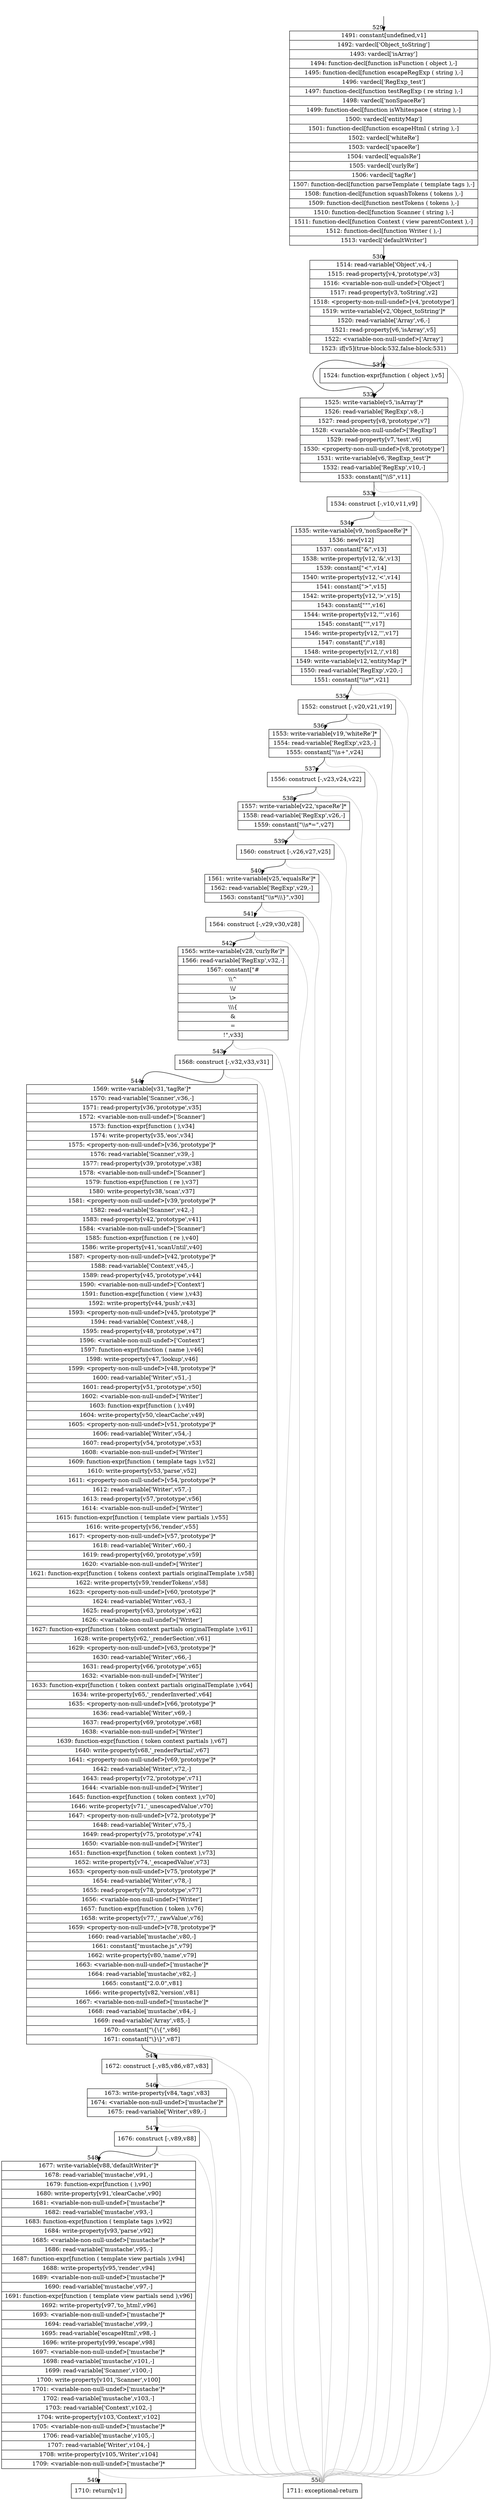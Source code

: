 digraph {
rankdir="TD"
BB_entry2[shape=none,label=""];
BB_entry2 -> BB529 [tailport=s, headport=n, headlabel="    529"]
BB529 [shape=record label="{1491: constant[undefined,v1]|1492: vardecl['Object_toString']|1493: vardecl['isArray']|1494: function-decl[function isFunction ( object ),-]|1495: function-decl[function escapeRegExp ( string ),-]|1496: vardecl['RegExp_test']|1497: function-decl[function testRegExp ( re string ),-]|1498: vardecl['nonSpaceRe']|1499: function-decl[function isWhitespace ( string ),-]|1500: vardecl['entityMap']|1501: function-decl[function escapeHtml ( string ),-]|1502: vardecl['whiteRe']|1503: vardecl['spaceRe']|1504: vardecl['equalsRe']|1505: vardecl['curlyRe']|1506: vardecl['tagRe']|1507: function-decl[function parseTemplate ( template tags ),-]|1508: function-decl[function squashTokens ( tokens ),-]|1509: function-decl[function nestTokens ( tokens ),-]|1510: function-decl[function Scanner ( string ),-]|1511: function-decl[function Context ( view parentContext ),-]|1512: function-decl[function Writer ( ),-]|1513: vardecl['defaultWriter']}" ] 
BB529 -> BB530 [tailport=s, headport=n, headlabel="      530"]
BB530 [shape=record label="{1514: read-variable['Object',v4,-]|1515: read-property[v4,'prototype',v3]|1516: \<variable-non-null-undef\>['Object']|1517: read-property[v3,'toString',v2]|1518: \<property-non-null-undef\>[v4,'prototype']|1519: write-variable[v2,'Object_toString']*|1520: read-variable['Array',v6,-]|1521: read-property[v6,'isArray',v5]|1522: \<variable-non-null-undef\>['Array']|1523: if[v5](true-block:532,false-block:531)}" ] 
BB530 -> BB532 [tailport=s, headport=n, headlabel="      532"]
BB530 -> BB531 [tailport=s, headport=n, headlabel="      531"]
BB530 -> BB550 [tailport=s, headport=n, color=gray, headlabel="      550"]
BB531 [shape=record label="{1524: function-expr[function ( object ),v5]}" ] 
BB531 -> BB532 [tailport=s, headport=n]
BB532 [shape=record label="{1525: write-variable[v5,'isArray']*|1526: read-variable['RegExp',v8,-]|1527: read-property[v8,'prototype',v7]|1528: \<variable-non-null-undef\>['RegExp']|1529: read-property[v7,'test',v6]|1530: \<property-non-null-undef\>[v8,'prototype']|1531: write-variable[v6,'RegExp_test']*|1532: read-variable['RegExp',v10,-]|1533: constant[\"\\\\S\",v11]}" ] 
BB532 -> BB533 [tailport=s, headport=n, headlabel="      533"]
BB532 -> BB550 [tailport=s, headport=n, color=gray]
BB533 [shape=record label="{1534: construct [-,v10,v11,v9]}" ] 
BB533 -> BB534 [tailport=s, headport=n, headlabel="      534"]
BB533 -> BB550 [tailport=s, headport=n, color=gray]
BB534 [shape=record label="{1535: write-variable[v9,'nonSpaceRe']*|1536: new[v12]|1537: constant[\"&amp;\",v13]|1538: write-property[v12,'&',v13]|1539: constant[\"&lt;\",v14]|1540: write-property[v12,'\<',v14]|1541: constant[\"&gt;\",v15]|1542: write-property[v12,'\>',v15]|1543: constant[\"&quot;\",v16]|1544: write-property[v12,'\"',v16]|1545: constant[\"&#39;\",v17]|1546: write-property[v12,''',v17]|1547: constant[\"&#x2F;\",v18]|1548: write-property[v12,'/',v18]|1549: write-variable[v12,'entityMap']*|1550: read-variable['RegExp',v20,-]|1551: constant[\"\\\\s*\",v21]}" ] 
BB534 -> BB535 [tailport=s, headport=n, headlabel="      535"]
BB534 -> BB550 [tailport=s, headport=n, color=gray]
BB535 [shape=record label="{1552: construct [-,v20,v21,v19]}" ] 
BB535 -> BB536 [tailport=s, headport=n, headlabel="      536"]
BB535 -> BB550 [tailport=s, headport=n, color=gray]
BB536 [shape=record label="{1553: write-variable[v19,'whiteRe']*|1554: read-variable['RegExp',v23,-]|1555: constant[\"\\\\s+\",v24]}" ] 
BB536 -> BB537 [tailport=s, headport=n, headlabel="      537"]
BB536 -> BB550 [tailport=s, headport=n, color=gray]
BB537 [shape=record label="{1556: construct [-,v23,v24,v22]}" ] 
BB537 -> BB538 [tailport=s, headport=n, headlabel="      538"]
BB537 -> BB550 [tailport=s, headport=n, color=gray]
BB538 [shape=record label="{1557: write-variable[v22,'spaceRe']*|1558: read-variable['RegExp',v26,-]|1559: constant[\"\\\\s*=\",v27]}" ] 
BB538 -> BB539 [tailport=s, headport=n, headlabel="      539"]
BB538 -> BB550 [tailport=s, headport=n, color=gray]
BB539 [shape=record label="{1560: construct [-,v26,v27,v25]}" ] 
BB539 -> BB540 [tailport=s, headport=n, headlabel="      540"]
BB539 -> BB550 [tailport=s, headport=n, color=gray]
BB540 [shape=record label="{1561: write-variable[v25,'equalsRe']*|1562: read-variable['RegExp',v29,-]|1563: constant[\"\\\\s*\\\\\\\}\",v30]}" ] 
BB540 -> BB541 [tailport=s, headport=n, headlabel="      541"]
BB540 -> BB550 [tailport=s, headport=n, color=gray]
BB541 [shape=record label="{1564: construct [-,v29,v30,v28]}" ] 
BB541 -> BB542 [tailport=s, headport=n, headlabel="      542"]
BB541 -> BB550 [tailport=s, headport=n, color=gray]
BB542 [shape=record label="{1565: write-variable[v28,'curlyRe']*|1566: read-variable['RegExp',v32,-]|1567: constant[\"#|\\\\^|\\\\/|\\\>|\\\\\\\{|&|=|!\",v33]}" ] 
BB542 -> BB543 [tailport=s, headport=n, headlabel="      543"]
BB542 -> BB550 [tailport=s, headport=n, color=gray]
BB543 [shape=record label="{1568: construct [-,v32,v33,v31]}" ] 
BB543 -> BB544 [tailport=s, headport=n, headlabel="      544"]
BB543 -> BB550 [tailport=s, headport=n, color=gray]
BB544 [shape=record label="{1569: write-variable[v31,'tagRe']*|1570: read-variable['Scanner',v36,-]|1571: read-property[v36,'prototype',v35]|1572: \<variable-non-null-undef\>['Scanner']|1573: function-expr[function ( ),v34]|1574: write-property[v35,'eos',v34]|1575: \<property-non-null-undef\>[v36,'prototype']*|1576: read-variable['Scanner',v39,-]|1577: read-property[v39,'prototype',v38]|1578: \<variable-non-null-undef\>['Scanner']|1579: function-expr[function ( re ),v37]|1580: write-property[v38,'scan',v37]|1581: \<property-non-null-undef\>[v39,'prototype']*|1582: read-variable['Scanner',v42,-]|1583: read-property[v42,'prototype',v41]|1584: \<variable-non-null-undef\>['Scanner']|1585: function-expr[function ( re ),v40]|1586: write-property[v41,'scanUntil',v40]|1587: \<property-non-null-undef\>[v42,'prototype']*|1588: read-variable['Context',v45,-]|1589: read-property[v45,'prototype',v44]|1590: \<variable-non-null-undef\>['Context']|1591: function-expr[function ( view ),v43]|1592: write-property[v44,'push',v43]|1593: \<property-non-null-undef\>[v45,'prototype']*|1594: read-variable['Context',v48,-]|1595: read-property[v48,'prototype',v47]|1596: \<variable-non-null-undef\>['Context']|1597: function-expr[function ( name ),v46]|1598: write-property[v47,'lookup',v46]|1599: \<property-non-null-undef\>[v48,'prototype']*|1600: read-variable['Writer',v51,-]|1601: read-property[v51,'prototype',v50]|1602: \<variable-non-null-undef\>['Writer']|1603: function-expr[function ( ),v49]|1604: write-property[v50,'clearCache',v49]|1605: \<property-non-null-undef\>[v51,'prototype']*|1606: read-variable['Writer',v54,-]|1607: read-property[v54,'prototype',v53]|1608: \<variable-non-null-undef\>['Writer']|1609: function-expr[function ( template tags ),v52]|1610: write-property[v53,'parse',v52]|1611: \<property-non-null-undef\>[v54,'prototype']*|1612: read-variable['Writer',v57,-]|1613: read-property[v57,'prototype',v56]|1614: \<variable-non-null-undef\>['Writer']|1615: function-expr[function ( template view partials ),v55]|1616: write-property[v56,'render',v55]|1617: \<property-non-null-undef\>[v57,'prototype']*|1618: read-variable['Writer',v60,-]|1619: read-property[v60,'prototype',v59]|1620: \<variable-non-null-undef\>['Writer']|1621: function-expr[function ( tokens context partials originalTemplate ),v58]|1622: write-property[v59,'renderTokens',v58]|1623: \<property-non-null-undef\>[v60,'prototype']*|1624: read-variable['Writer',v63,-]|1625: read-property[v63,'prototype',v62]|1626: \<variable-non-null-undef\>['Writer']|1627: function-expr[function ( token context partials originalTemplate ),v61]|1628: write-property[v62,'_renderSection',v61]|1629: \<property-non-null-undef\>[v63,'prototype']*|1630: read-variable['Writer',v66,-]|1631: read-property[v66,'prototype',v65]|1632: \<variable-non-null-undef\>['Writer']|1633: function-expr[function ( token context partials originalTemplate ),v64]|1634: write-property[v65,'_renderInverted',v64]|1635: \<property-non-null-undef\>[v66,'prototype']*|1636: read-variable['Writer',v69,-]|1637: read-property[v69,'prototype',v68]|1638: \<variable-non-null-undef\>['Writer']|1639: function-expr[function ( token context partials ),v67]|1640: write-property[v68,'_renderPartial',v67]|1641: \<property-non-null-undef\>[v69,'prototype']*|1642: read-variable['Writer',v72,-]|1643: read-property[v72,'prototype',v71]|1644: \<variable-non-null-undef\>['Writer']|1645: function-expr[function ( token context ),v70]|1646: write-property[v71,'_unescapedValue',v70]|1647: \<property-non-null-undef\>[v72,'prototype']*|1648: read-variable['Writer',v75,-]|1649: read-property[v75,'prototype',v74]|1650: \<variable-non-null-undef\>['Writer']|1651: function-expr[function ( token context ),v73]|1652: write-property[v74,'_escapedValue',v73]|1653: \<property-non-null-undef\>[v75,'prototype']*|1654: read-variable['Writer',v78,-]|1655: read-property[v78,'prototype',v77]|1656: \<variable-non-null-undef\>['Writer']|1657: function-expr[function ( token ),v76]|1658: write-property[v77,'_rawValue',v76]|1659: \<property-non-null-undef\>[v78,'prototype']*|1660: read-variable['mustache',v80,-]|1661: constant[\"mustache.js\",v79]|1662: write-property[v80,'name',v79]|1663: \<variable-non-null-undef\>['mustache']*|1664: read-variable['mustache',v82,-]|1665: constant[\"2.0.0\",v81]|1666: write-property[v82,'version',v81]|1667: \<variable-non-null-undef\>['mustache']*|1668: read-variable['mustache',v84,-]|1669: read-variable['Array',v85,-]|1670: constant[\"\\\{\\\{\",v86]|1671: constant[\"\\\}\\\}\",v87]}" ] 
BB544 -> BB545 [tailport=s, headport=n, headlabel="      545"]
BB544 -> BB550 [tailport=s, headport=n, color=gray]
BB545 [shape=record label="{1672: construct [-,v85,v86,v87,v83]}" ] 
BB545 -> BB546 [tailport=s, headport=n, headlabel="      546"]
BB545 -> BB550 [tailport=s, headport=n, color=gray]
BB546 [shape=record label="{1673: write-property[v84,'tags',v83]|1674: \<variable-non-null-undef\>['mustache']*|1675: read-variable['Writer',v89,-]}" ] 
BB546 -> BB547 [tailport=s, headport=n, headlabel="      547"]
BB546 -> BB550 [tailport=s, headport=n, color=gray]
BB547 [shape=record label="{1676: construct [-,v89,v88]}" ] 
BB547 -> BB548 [tailport=s, headport=n, headlabel="      548"]
BB547 -> BB550 [tailport=s, headport=n, color=gray]
BB548 [shape=record label="{1677: write-variable[v88,'defaultWriter']*|1678: read-variable['mustache',v91,-]|1679: function-expr[function ( ),v90]|1680: write-property[v91,'clearCache',v90]|1681: \<variable-non-null-undef\>['mustache']*|1682: read-variable['mustache',v93,-]|1683: function-expr[function ( template tags ),v92]|1684: write-property[v93,'parse',v92]|1685: \<variable-non-null-undef\>['mustache']*|1686: read-variable['mustache',v95,-]|1687: function-expr[function ( template view partials ),v94]|1688: write-property[v95,'render',v94]|1689: \<variable-non-null-undef\>['mustache']*|1690: read-variable['mustache',v97,-]|1691: function-expr[function ( template view partials send ),v96]|1692: write-property[v97,'to_html',v96]|1693: \<variable-non-null-undef\>['mustache']*|1694: read-variable['mustache',v99,-]|1695: read-variable['escapeHtml',v98,-]|1696: write-property[v99,'escape',v98]|1697: \<variable-non-null-undef\>['mustache']*|1698: read-variable['mustache',v101,-]|1699: read-variable['Scanner',v100,-]|1700: write-property[v101,'Scanner',v100]|1701: \<variable-non-null-undef\>['mustache']*|1702: read-variable['mustache',v103,-]|1703: read-variable['Context',v102,-]|1704: write-property[v103,'Context',v102]|1705: \<variable-non-null-undef\>['mustache']*|1706: read-variable['mustache',v105,-]|1707: read-variable['Writer',v104,-]|1708: write-property[v105,'Writer',v104]|1709: \<variable-non-null-undef\>['mustache']*}" ] 
BB548 -> BB549 [tailport=s, headport=n, headlabel="      549"]
BB548 -> BB550 [tailport=s, headport=n, color=gray]
BB549 [shape=record label="{1710: return[v1]}" ] 
BB550 [shape=record label="{1711: exceptional-return}" ] 
//#$~ 599
}
